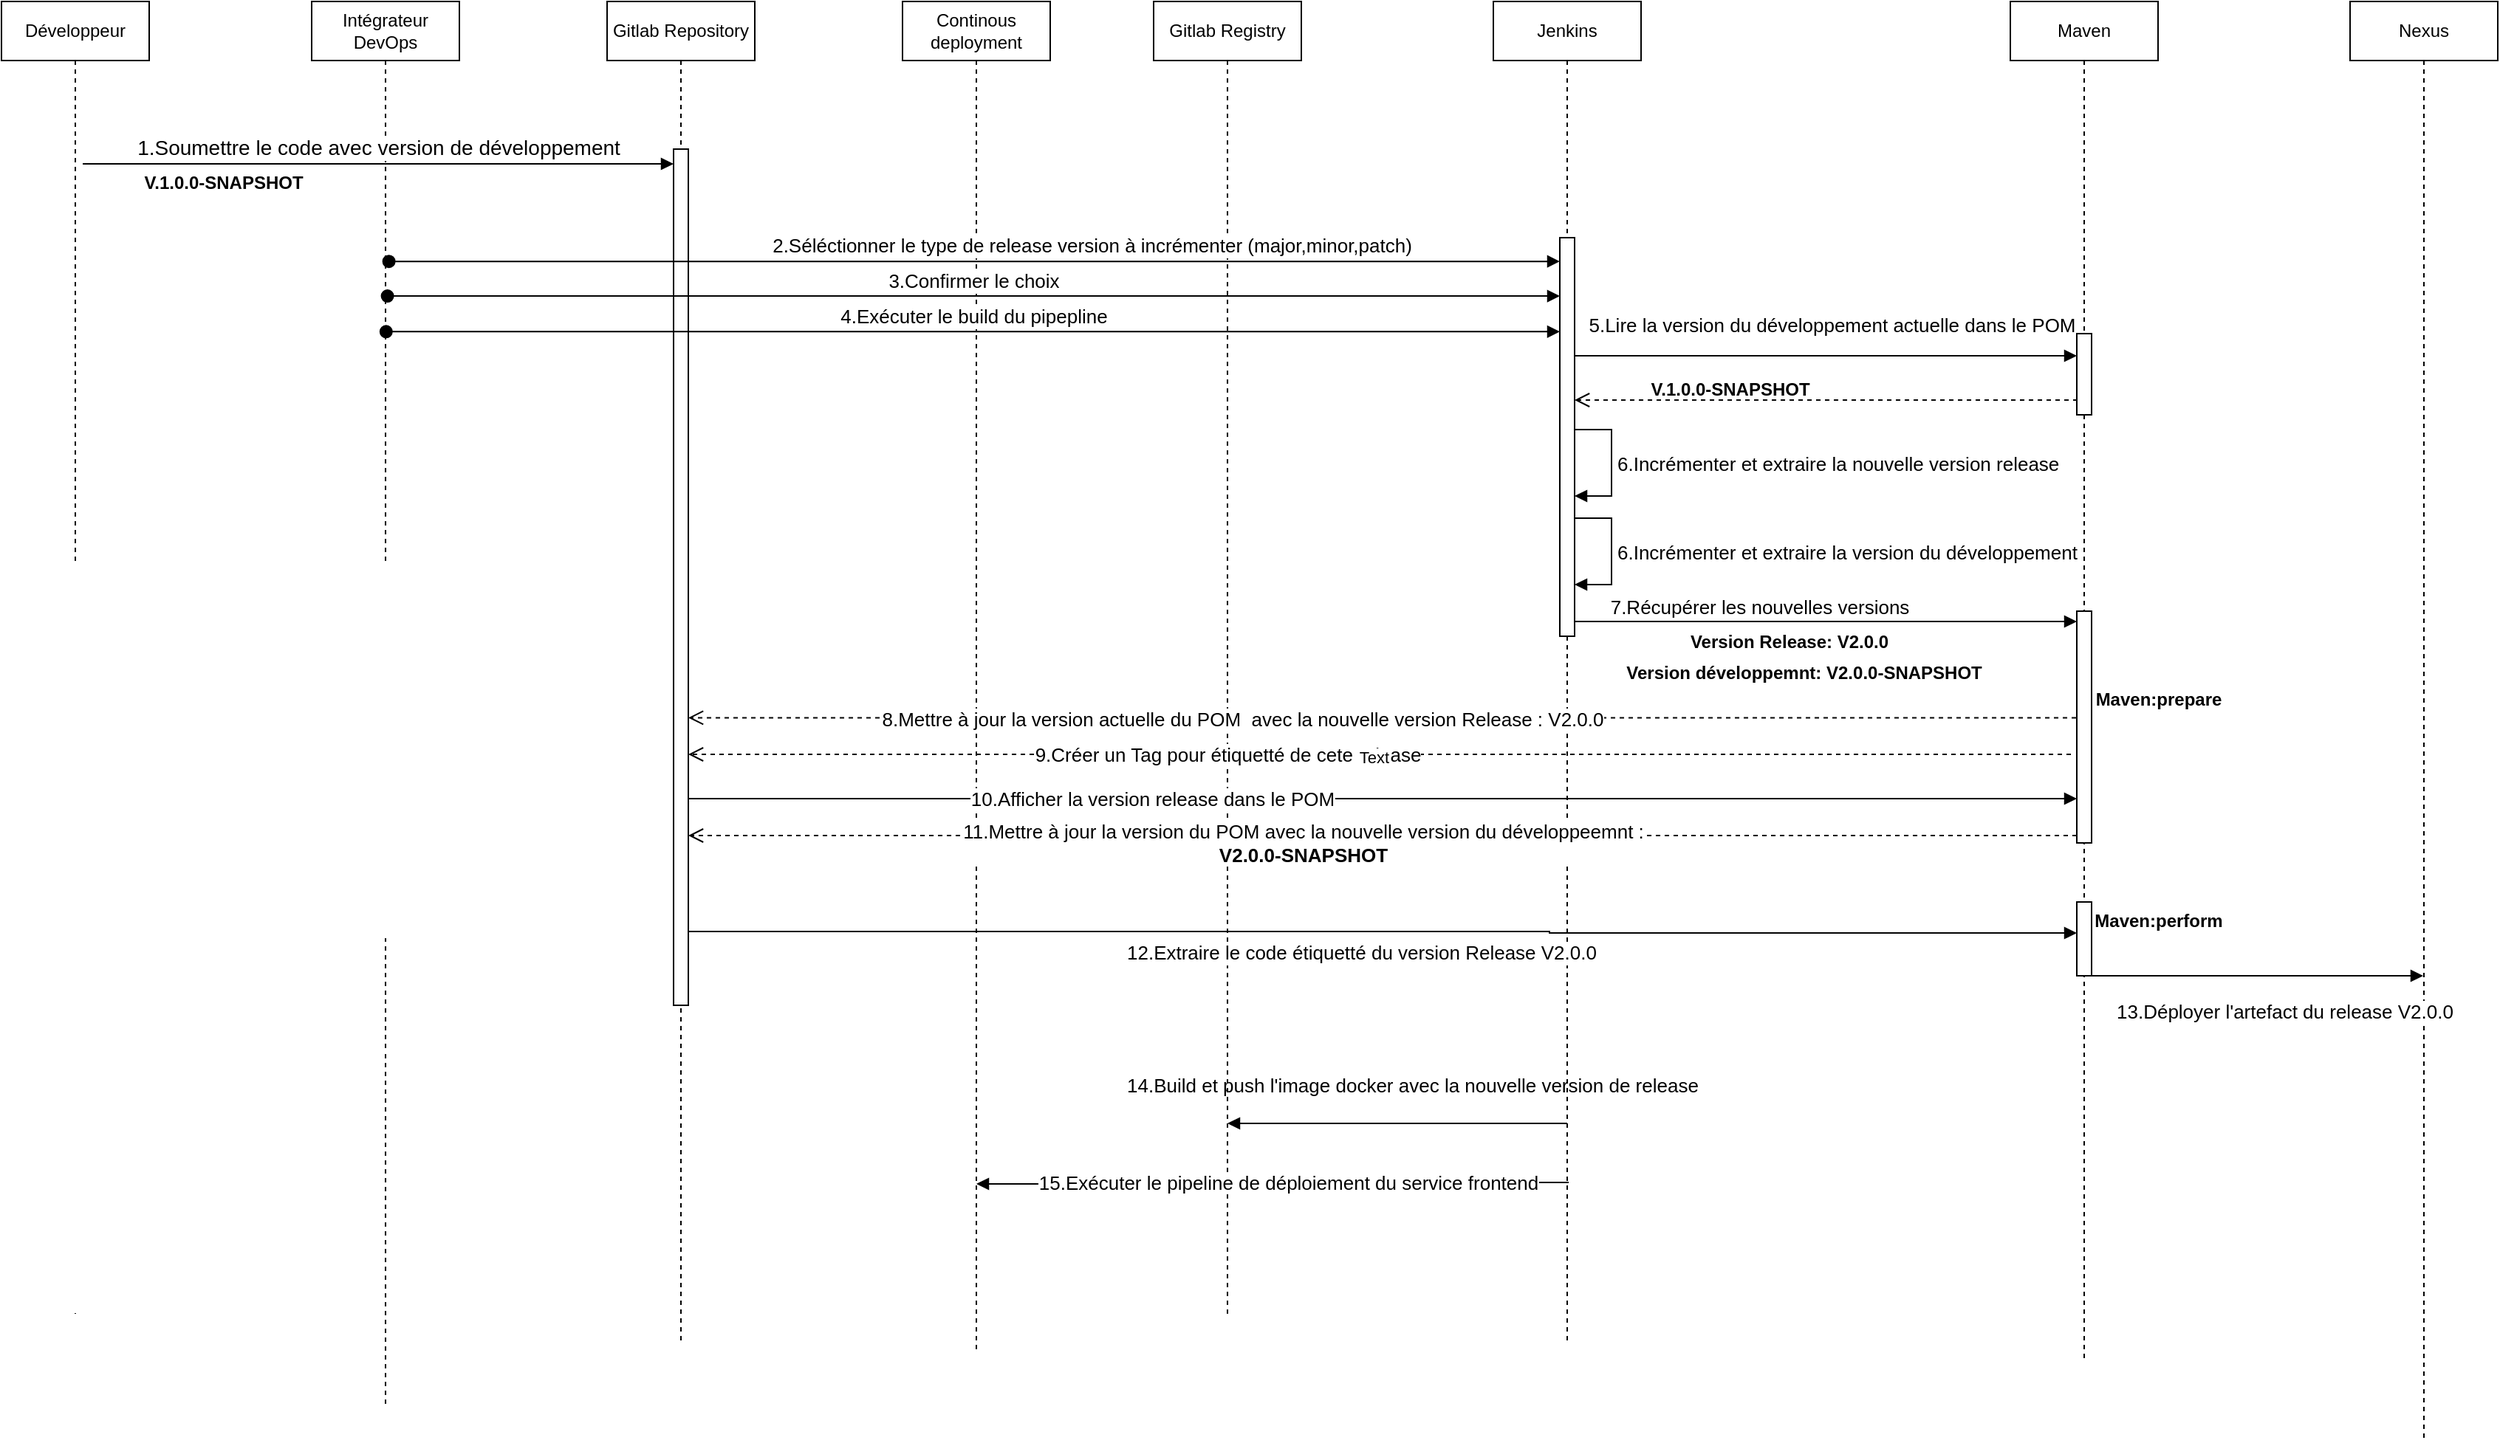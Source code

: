 <mxfile version="24.6.4" type="github">
  <diagram name="Page-1" id="2YBvvXClWsGukQMizWep">
    <mxGraphModel dx="3183" dy="1258" grid="1" gridSize="10" guides="1" tooltips="1" connect="1" arrows="1" fold="1" page="1" pageScale="1" pageWidth="850" pageHeight="1100" math="0" shadow="0">
      <root>
        <mxCell id="0" />
        <mxCell id="1" parent="0" />
        <mxCell id="2OPe176X_kG1FQ0KxJXt-179" value="Gitlab Registry" style="shape=umlLifeline;perimeter=lifelinePerimeter;whiteSpace=wrap;html=1;container=0;dropTarget=0;collapsible=0;recursiveResize=0;outlineConnect=0;portConstraint=eastwest;newEdgeStyle={&quot;edgeStyle&quot;:&quot;elbowEdgeStyle&quot;,&quot;elbow&quot;:&quot;vertical&quot;,&quot;curved&quot;:0,&quot;rounded&quot;:0};" vertex="1" parent="1">
          <mxGeometry x="650" width="100" height="890" as="geometry" />
        </mxCell>
        <mxCell id="aM9ryv3xv72pqoxQDRHE-1" value="Développeur" style="shape=umlLifeline;perimeter=lifelinePerimeter;whiteSpace=wrap;html=1;container=0;dropTarget=0;collapsible=0;recursiveResize=0;outlineConnect=0;portConstraint=eastwest;newEdgeStyle={&quot;edgeStyle&quot;:&quot;elbowEdgeStyle&quot;,&quot;elbow&quot;:&quot;vertical&quot;,&quot;curved&quot;:0,&quot;rounded&quot;:0};" parent="1" vertex="1">
          <mxGeometry x="-130" width="100" height="890" as="geometry" />
        </mxCell>
        <mxCell id="aM9ryv3xv72pqoxQDRHE-5" value="Intégrateur DevOps" style="shape=umlLifeline;perimeter=lifelinePerimeter;whiteSpace=wrap;html=1;container=0;dropTarget=0;collapsible=0;recursiveResize=0;outlineConnect=0;portConstraint=eastwest;newEdgeStyle={&quot;edgeStyle&quot;:&quot;elbowEdgeStyle&quot;,&quot;elbow&quot;:&quot;vertical&quot;,&quot;curved&quot;:0,&quot;rounded&quot;:0};" parent="1" vertex="1">
          <mxGeometry x="80" width="100" height="710" as="geometry" />
        </mxCell>
        <mxCell id="2OPe176X_kG1FQ0KxJXt-22" value="Gitlab Repository" style="shape=umlLifeline;perimeter=lifelinePerimeter;whiteSpace=wrap;html=1;container=0;dropTarget=0;collapsible=0;recursiveResize=0;outlineConnect=0;portConstraint=eastwest;newEdgeStyle={&quot;edgeStyle&quot;:&quot;elbowEdgeStyle&quot;,&quot;elbow&quot;:&quot;vertical&quot;,&quot;curved&quot;:0,&quot;rounded&quot;:0};" vertex="1" parent="1">
          <mxGeometry x="280" width="100" height="910" as="geometry" />
        </mxCell>
        <mxCell id="2OPe176X_kG1FQ0KxJXt-95" value="" style="html=1;points=[[0,0,0,0,5],[0,1,0,0,-5],[1,0,0,0,5],[1,1,0,0,-5]];perimeter=orthogonalPerimeter;outlineConnect=0;targetShapes=umlLifeline;portConstraint=eastwest;newEdgeStyle={&quot;curved&quot;:0,&quot;rounded&quot;:0};" vertex="1" parent="2OPe176X_kG1FQ0KxJXt-22">
          <mxGeometry x="45" y="100" width="10" height="580" as="geometry" />
        </mxCell>
        <mxCell id="2OPe176X_kG1FQ0KxJXt-24" value="Jenkins" style="shape=umlLifeline;perimeter=lifelinePerimeter;whiteSpace=wrap;html=1;container=0;dropTarget=0;collapsible=0;recursiveResize=0;outlineConnect=0;portConstraint=eastwest;newEdgeStyle={&quot;edgeStyle&quot;:&quot;elbowEdgeStyle&quot;,&quot;elbow&quot;:&quot;vertical&quot;,&quot;curved&quot;:0,&quot;rounded&quot;:0};" vertex="1" parent="1">
          <mxGeometry x="880" width="100" height="910" as="geometry" />
        </mxCell>
        <mxCell id="2OPe176X_kG1FQ0KxJXt-50" value="" style="html=1;points=[[0,0,0,0,5],[0,1,0,0,-5],[1,0,0,0,5],[1,1,0,0,-5]];perimeter=orthogonalPerimeter;outlineConnect=0;targetShapes=umlLifeline;portConstraint=eastwest;newEdgeStyle={&quot;curved&quot;:0,&quot;rounded&quot;:0};" vertex="1" parent="2OPe176X_kG1FQ0KxJXt-24">
          <mxGeometry x="45" y="160" width="10" height="270" as="geometry" />
        </mxCell>
        <mxCell id="2OPe176X_kG1FQ0KxJXt-77" value="&lt;font style=&quot;font-size: 13px;&quot;&gt;6.Incrémenter et extraire la nouvelle version release&lt;/font&gt;" style="html=1;align=left;spacingLeft=2;endArrow=block;rounded=0;edgeStyle=orthogonalEdgeStyle;curved=0;rounded=0;" edge="1" parent="2OPe176X_kG1FQ0KxJXt-24">
          <mxGeometry relative="1" as="geometry">
            <mxPoint x="55" y="290" as="sourcePoint" />
            <Array as="points">
              <mxPoint x="80" y="290" />
              <mxPoint x="80" y="335" />
            </Array>
            <mxPoint x="55" y="335" as="targetPoint" />
          </mxGeometry>
        </mxCell>
        <mxCell id="2OPe176X_kG1FQ0KxJXt-86" value="&lt;font style=&quot;font-size: 13px;&quot;&gt;6.Incrémenter et extraire la version du développement&lt;/font&gt;" style="html=1;align=left;spacingLeft=2;endArrow=block;rounded=0;edgeStyle=orthogonalEdgeStyle;curved=0;rounded=0;" edge="1" parent="2OPe176X_kG1FQ0KxJXt-24" source="2OPe176X_kG1FQ0KxJXt-50" target="2OPe176X_kG1FQ0KxJXt-50">
          <mxGeometry relative="1" as="geometry">
            <mxPoint x="60" y="350" as="sourcePoint" />
            <Array as="points">
              <mxPoint x="80" y="350" />
              <mxPoint x="80" y="395" />
            </Array>
            <mxPoint x="50" y="395" as="targetPoint" />
          </mxGeometry>
        </mxCell>
        <mxCell id="2OPe176X_kG1FQ0KxJXt-26" value="Maven" style="shape=umlLifeline;perimeter=lifelinePerimeter;whiteSpace=wrap;html=1;container=0;dropTarget=0;collapsible=0;recursiveResize=0;outlineConnect=0;portConstraint=eastwest;newEdgeStyle={&quot;edgeStyle&quot;:&quot;elbowEdgeStyle&quot;,&quot;elbow&quot;:&quot;vertical&quot;,&quot;curved&quot;:0,&quot;rounded&quot;:0};" vertex="1" parent="1">
          <mxGeometry x="1230" width="100" height="920" as="geometry" />
        </mxCell>
        <mxCell id="2OPe176X_kG1FQ0KxJXt-57" value="" style="html=1;points=[[0,0,0,0,5],[0,1,0,0,-5],[1,0,0,0,5],[1,1,0,0,-5]];perimeter=orthogonalPerimeter;outlineConnect=0;targetShapes=umlLifeline;portConstraint=eastwest;newEdgeStyle={&quot;curved&quot;:0,&quot;rounded&quot;:0};" vertex="1" parent="2OPe176X_kG1FQ0KxJXt-26">
          <mxGeometry x="45" y="225" width="10" height="55" as="geometry" />
        </mxCell>
        <mxCell id="2OPe176X_kG1FQ0KxJXt-92" value="" style="html=1;points=[[0,0,0,0,5],[0,1,0,0,-5],[1,0,0,0,5],[1,1,0,0,-5]];perimeter=orthogonalPerimeter;outlineConnect=0;targetShapes=umlLifeline;portConstraint=eastwest;newEdgeStyle={&quot;curved&quot;:0,&quot;rounded&quot;:0};" vertex="1" parent="2OPe176X_kG1FQ0KxJXt-26">
          <mxGeometry x="45" y="413" width="10" height="157" as="geometry" />
        </mxCell>
        <mxCell id="2OPe176X_kG1FQ0KxJXt-119" value="" style="html=1;points=[[0,0,0,0,5],[0,1,0,0,-5],[1,0,0,0,5],[1,1,0,0,-5]];perimeter=orthogonalPerimeter;outlineConnect=0;targetShapes=umlLifeline;portConstraint=eastwest;newEdgeStyle={&quot;curved&quot;:0,&quot;rounded&quot;:0};" vertex="1" parent="2OPe176X_kG1FQ0KxJXt-26">
          <mxGeometry x="45" y="610" width="10" height="50" as="geometry" />
        </mxCell>
        <mxCell id="2OPe176X_kG1FQ0KxJXt-28" value="Nexus" style="shape=umlLifeline;perimeter=lifelinePerimeter;whiteSpace=wrap;html=1;container=0;dropTarget=0;collapsible=0;recursiveResize=0;outlineConnect=0;portConstraint=eastwest;newEdgeStyle={&quot;edgeStyle&quot;:&quot;elbowEdgeStyle&quot;,&quot;elbow&quot;:&quot;vertical&quot;,&quot;curved&quot;:0,&quot;rounded&quot;:0};" vertex="1" parent="1">
          <mxGeometry x="1460" width="100" height="975" as="geometry" />
        </mxCell>
        <mxCell id="2OPe176X_kG1FQ0KxJXt-36" value="Continous deployment" style="shape=umlLifeline;perimeter=lifelinePerimeter;whiteSpace=wrap;html=1;container=0;dropTarget=0;collapsible=0;recursiveResize=0;outlineConnect=0;portConstraint=eastwest;newEdgeStyle={&quot;edgeStyle&quot;:&quot;elbowEdgeStyle&quot;,&quot;elbow&quot;:&quot;vertical&quot;,&quot;curved&quot;:0,&quot;rounded&quot;:0};" vertex="1" parent="1">
          <mxGeometry x="480" width="100" height="915" as="geometry" />
        </mxCell>
        <mxCell id="2OPe176X_kG1FQ0KxJXt-39" value="&lt;div style=&quot;font-size: 12px;&quot; align=&quot;center&quot;&gt;&lt;font style=&quot;font-size: 14px;&quot;&gt;1.Soumettre le code avec version de développement&lt;/font&gt;&lt;/div&gt;" style="html=1;verticalAlign=bottom;endArrow=block;edgeStyle=elbowEdgeStyle;elbow=vertical;curved=0;rounded=0;align=center;" edge="1" parent="1" target="2OPe176X_kG1FQ0KxJXt-95">
          <mxGeometry relative="1" as="geometry">
            <mxPoint x="-75" y="110" as="sourcePoint" />
            <Array as="points">
              <mxPoint x="-5" y="110" />
            </Array>
            <mxPoint x="320" y="110" as="targetPoint" />
          </mxGeometry>
        </mxCell>
        <mxCell id="2OPe176X_kG1FQ0KxJXt-40" value="V.1.0.0-SNAPSHOT" style="text;align=center;fontStyle=1;verticalAlign=middle;spacingLeft=3;spacingRight=3;strokeColor=none;rotatable=0;points=[[0,0.5],[1,0.5]];portConstraint=eastwest;html=1;" vertex="1" parent="1">
          <mxGeometry x="-20" y="110" width="80" height="26" as="geometry" />
        </mxCell>
        <mxCell id="2OPe176X_kG1FQ0KxJXt-43" value="&lt;font style=&quot;font-size: 13px;&quot;&gt;2.Séléctionner le type de release version à incrémenter (major,minor,patch)&lt;/font&gt;" style="html=1;verticalAlign=bottom;startArrow=oval;endArrow=block;startSize=8;curved=0;rounded=0;exitX=0.523;exitY=0.248;exitDx=0;exitDy=0;exitPerimeter=0;" edge="1" target="2OPe176X_kG1FQ0KxJXt-50" parent="1" source="aM9ryv3xv72pqoxQDRHE-5">
          <mxGeometry x="0.198" relative="1" as="geometry">
            <mxPoint x="150" y="215" as="sourcePoint" />
            <mxPoint x="365" y="185" as="targetPoint" />
            <mxPoint x="1" as="offset" />
          </mxGeometry>
        </mxCell>
        <mxCell id="2OPe176X_kG1FQ0KxJXt-47" value="&lt;font style=&quot;font-size: 13px;&quot;&gt;3.Confirmer le choix&lt;/font&gt;" style="html=1;verticalAlign=bottom;startArrow=oval;startFill=1;endArrow=block;startSize=8;curved=0;rounded=0;exitX=0.513;exitY=0.281;exitDx=0;exitDy=0;exitPerimeter=0;" edge="1" parent="1" source="aM9ryv3xv72pqoxQDRHE-5" target="2OPe176X_kG1FQ0KxJXt-50">
          <mxGeometry width="60" relative="1" as="geometry">
            <mxPoint x="480" y="310" as="sourcePoint" />
            <mxPoint x="920" y="200" as="targetPoint" />
          </mxGeometry>
        </mxCell>
        <mxCell id="2OPe176X_kG1FQ0KxJXt-49" value="&lt;font style=&quot;font-size: 13px;&quot;&gt;4.Exécuter le build du pipepline&lt;/font&gt;" style="html=1;verticalAlign=bottom;startArrow=oval;startFill=1;endArrow=block;startSize=8;curved=0;rounded=0;exitX=0.504;exitY=0.315;exitDx=0;exitDy=0;exitPerimeter=0;" edge="1" parent="1" source="aM9ryv3xv72pqoxQDRHE-5" target="2OPe176X_kG1FQ0KxJXt-50">
          <mxGeometry width="60" relative="1" as="geometry">
            <mxPoint x="130" y="240" as="sourcePoint" />
            <mxPoint x="369" y="240" as="targetPoint" />
          </mxGeometry>
        </mxCell>
        <mxCell id="2OPe176X_kG1FQ0KxJXt-55" value="" style="endArrow=none;html=1;rounded=0;" edge="1" parent="1" source="2OPe176X_kG1FQ0KxJXt-50">
          <mxGeometry relative="1" as="geometry">
            <mxPoint x="940" y="240" as="sourcePoint" />
            <mxPoint x="1110" y="240" as="targetPoint" />
          </mxGeometry>
        </mxCell>
        <mxCell id="2OPe176X_kG1FQ0KxJXt-56" value="&lt;font style=&quot;font-size: 13px;&quot;&gt;5.Lire la version du développement actuelle dans le POM&lt;/font&gt;" style="html=1;verticalAlign=bottom;endArrow=block;curved=0;rounded=0;" edge="1" parent="1" target="2OPe176X_kG1FQ0KxJXt-57">
          <mxGeometry x="-0.544" y="10" width="80" relative="1" as="geometry">
            <mxPoint x="1060" y="240" as="sourcePoint" />
            <mxPoint x="1270" y="240" as="targetPoint" />
            <mxPoint as="offset" />
          </mxGeometry>
        </mxCell>
        <mxCell id="2OPe176X_kG1FQ0KxJXt-67" value="" style="html=1;verticalAlign=bottom;endArrow=block;curved=0;rounded=0;" edge="1" parent="1" target="2OPe176X_kG1FQ0KxJXt-92">
          <mxGeometry x="-0.862" width="80" relative="1" as="geometry">
            <mxPoint x="935" y="420" as="sourcePoint" />
            <mxPoint x="1270" y="420" as="targetPoint" />
            <mxPoint as="offset" />
            <Array as="points">
              <mxPoint x="1005" y="420" />
            </Array>
          </mxGeometry>
        </mxCell>
        <mxCell id="2OPe176X_kG1FQ0KxJXt-98" value="&lt;font style=&quot;font-size: 13px;&quot;&gt;7.Récupérer les nouvelles versions&lt;/font&gt;" style="edgeLabel;html=1;align=center;verticalAlign=middle;resizable=0;points=[];" vertex="1" connectable="0" parent="2OPe176X_kG1FQ0KxJXt-67">
          <mxGeometry x="-0.45" relative="1" as="geometry">
            <mxPoint x="31" y="-10" as="offset" />
          </mxGeometry>
        </mxCell>
        <mxCell id="2OPe176X_kG1FQ0KxJXt-69" value="V.1.0.0-SNAPSHOT" style="text;align=center;fontStyle=1;verticalAlign=middle;spacingLeft=3;spacingRight=3;strokeColor=none;rotatable=0;points=[[0,0.5],[1,0.5]];portConstraint=eastwest;html=1;" vertex="1" parent="1">
          <mxGeometry x="1000" y="250" width="80" height="26" as="geometry" />
        </mxCell>
        <mxCell id="2OPe176X_kG1FQ0KxJXt-70" value="" style="html=1;verticalAlign=bottom;endArrow=open;dashed=1;endSize=8;curved=0;rounded=0;" edge="1" parent="1" target="2OPe176X_kG1FQ0KxJXt-50">
          <mxGeometry relative="1" as="geometry">
            <mxPoint x="1275.5" y="270" as="sourcePoint" />
            <mxPoint x="776" y="270" as="targetPoint" />
          </mxGeometry>
        </mxCell>
        <mxCell id="2OPe176X_kG1FQ0KxJXt-90" value="Version Release: V2.0.0" style="text;align=center;fontStyle=1;verticalAlign=middle;spacingLeft=3;spacingRight=3;strokeColor=none;rotatable=0;points=[[0,0.5],[1,0.5]];portConstraint=eastwest;html=1;" vertex="1" parent="1">
          <mxGeometry x="1040" y="421" width="80" height="26" as="geometry" />
        </mxCell>
        <mxCell id="2OPe176X_kG1FQ0KxJXt-91" value="Version développemnt: V2.0.0-SNAPSHOT" style="text;align=center;fontStyle=1;verticalAlign=middle;spacingLeft=3;spacingRight=3;strokeColor=none;rotatable=0;points=[[0,0.5],[1,0.5]];portConstraint=eastwest;html=1;" vertex="1" parent="1">
          <mxGeometry x="1050" y="442" width="80" height="26" as="geometry" />
        </mxCell>
        <mxCell id="2OPe176X_kG1FQ0KxJXt-93" value="Maven:prepare" style="text;align=center;fontStyle=1;verticalAlign=middle;spacingLeft=3;spacingRight=3;strokeColor=none;rotatable=0;points=[[0,0.5],[1,0.5]];portConstraint=eastwest;html=1;" vertex="1" parent="1">
          <mxGeometry x="1290" y="460" width="80" height="26" as="geometry" />
        </mxCell>
        <mxCell id="2OPe176X_kG1FQ0KxJXt-94" value="" style="html=1;verticalAlign=bottom;endArrow=open;dashed=1;endSize=8;curved=0;rounded=0;" edge="1" parent="1" target="2OPe176X_kG1FQ0KxJXt-95">
          <mxGeometry relative="1" as="geometry">
            <mxPoint x="1274.5" y="485.2" as="sourcePoint" />
            <mxPoint x="934" y="485.2" as="targetPoint" />
          </mxGeometry>
        </mxCell>
        <mxCell id="2OPe176X_kG1FQ0KxJXt-99" value="&lt;font style=&quot;font-size: 13px;&quot;&gt;8.Mettre à jour la version actuelle du POM&amp;nbsp; avec la nouvelle version Release&amp;nbsp;: V2.0.0&lt;/font&gt;" style="edgeLabel;html=1;align=center;verticalAlign=middle;resizable=0;points=[];" vertex="1" connectable="0" parent="2OPe176X_kG1FQ0KxJXt-94">
          <mxGeometry x="0.542" y="-1" relative="1" as="geometry">
            <mxPoint x="160" y="2" as="offset" />
          </mxGeometry>
        </mxCell>
        <mxCell id="2OPe176X_kG1FQ0KxJXt-101" value="" style="html=1;verticalAlign=bottom;endArrow=open;dashed=1;endSize=8;curved=0;rounded=0;" edge="1" parent="1" target="2OPe176X_kG1FQ0KxJXt-95">
          <mxGeometry relative="1" as="geometry">
            <mxPoint x="1271" y="510" as="sourcePoint" />
            <mxPoint x="340" y="510" as="targetPoint" />
          </mxGeometry>
        </mxCell>
        <mxCell id="2OPe176X_kG1FQ0KxJXt-102" value="&lt;font style=&quot;font-size: 13px;&quot;&gt;9.Créer un Tag pour étiquetté de cete release&lt;/font&gt;" style="edgeLabel;html=1;align=center;verticalAlign=middle;resizable=0;points=[];" vertex="1" connectable="0" parent="2OPe176X_kG1FQ0KxJXt-101">
          <mxGeometry x="0.542" y="-1" relative="1" as="geometry">
            <mxPoint x="150" y="1" as="offset" />
          </mxGeometry>
        </mxCell>
        <mxCell id="2OPe176X_kG1FQ0KxJXt-195" value="Text" style="edgeLabel;html=1;align=center;verticalAlign=middle;resizable=0;points=[];" vertex="1" connectable="0" parent="2OPe176X_kG1FQ0KxJXt-101">
          <mxGeometry x="0.009" y="2" relative="1" as="geometry">
            <mxPoint as="offset" />
          </mxGeometry>
        </mxCell>
        <mxCell id="2OPe176X_kG1FQ0KxJXt-113" value="" style="html=1;verticalAlign=bottom;endArrow=open;dashed=1;endSize=8;curved=0;rounded=0;exitX=0;exitY=1;exitDx=0;exitDy=-5;exitPerimeter=0;" edge="1" parent="1" source="2OPe176X_kG1FQ0KxJXt-92" target="2OPe176X_kG1FQ0KxJXt-95">
          <mxGeometry relative="1" as="geometry">
            <mxPoint x="1284.5" y="495.2" as="sourcePoint" />
            <mxPoint x="345" y="495" as="targetPoint" />
          </mxGeometry>
        </mxCell>
        <mxCell id="2OPe176X_kG1FQ0KxJXt-115" value="&lt;font style=&quot;font-size: 13px;&quot;&gt;11.Mettre à jour la version du POM avec la nouvelle version du développeemnt : &lt;b&gt;&lt;br&gt;V2.0.0-SNAPSHOT&lt;/b&gt;&lt;/font&gt;" style="edgeLabel;html=1;align=center;verticalAlign=middle;resizable=0;points=[];" vertex="1" connectable="0" parent="2OPe176X_kG1FQ0KxJXt-113">
          <mxGeometry x="0.12" y="2" relative="1" as="geometry">
            <mxPoint x="2" y="3" as="offset" />
          </mxGeometry>
        </mxCell>
        <mxCell id="2OPe176X_kG1FQ0KxJXt-121" value="Maven:perform" style="text;align=center;fontStyle=1;verticalAlign=middle;spacingLeft=3;spacingRight=3;strokeColor=none;rotatable=0;points=[[0,0.5],[1,0.5]];portConstraint=eastwest;html=1;" vertex="1" parent="1">
          <mxGeometry x="1290" y="610" width="80" height="26" as="geometry" />
        </mxCell>
        <mxCell id="2OPe176X_kG1FQ0KxJXt-130" value="" style="html=1;verticalAlign=bottom;endArrow=block;curved=0;rounded=0;" edge="1" parent="1" source="2OPe176X_kG1FQ0KxJXt-95" target="2OPe176X_kG1FQ0KxJXt-92">
          <mxGeometry x="-0.862" width="80" relative="1" as="geometry">
            <mxPoint x="340" y="540" as="sourcePoint" />
            <mxPoint x="1270" y="540" as="targetPoint" />
            <mxPoint as="offset" />
            <Array as="points">
              <mxPoint x="410" y="540" />
            </Array>
          </mxGeometry>
        </mxCell>
        <mxCell id="2OPe176X_kG1FQ0KxJXt-131" value="&lt;font style=&quot;font-size: 13px;&quot;&gt;10.Afficher la version release dans le POM&lt;/font&gt;" style="edgeLabel;html=1;align=center;verticalAlign=middle;resizable=0;points=[];" vertex="1" connectable="0" parent="2OPe176X_kG1FQ0KxJXt-130">
          <mxGeometry x="-0.45" relative="1" as="geometry">
            <mxPoint x="55" as="offset" />
          </mxGeometry>
        </mxCell>
        <mxCell id="2OPe176X_kG1FQ0KxJXt-141" value="" style="endArrow=none;html=1;rounded=0;" edge="1" parent="1" source="2OPe176X_kG1FQ0KxJXt-95">
          <mxGeometry relative="1" as="geometry">
            <mxPoint x="340" y="600" as="sourcePoint" />
            <mxPoint x="560" y="630" as="targetPoint" />
            <Array as="points">
              <mxPoint x="360" y="630" />
            </Array>
          </mxGeometry>
        </mxCell>
        <mxCell id="2OPe176X_kG1FQ0KxJXt-142" value="&lt;font style=&quot;font-size: 13px;&quot;&gt;12.Extraire le code étiquetté du version Release V2.0.0&lt;/font&gt;" style="endArrow=block;endFill=1;html=1;edgeStyle=orthogonalEdgeStyle;align=left;verticalAlign=top;rounded=0;" edge="1" parent="1" target="2OPe176X_kG1FQ0KxJXt-119">
          <mxGeometry x="-0.804" relative="1" as="geometry">
            <mxPoint x="560" y="630" as="sourcePoint" />
            <mxPoint x="720" y="630" as="targetPoint" />
            <Array as="points">
              <mxPoint x="918" y="631" />
            </Array>
            <mxPoint as="offset" />
          </mxGeometry>
        </mxCell>
        <mxCell id="2OPe176X_kG1FQ0KxJXt-155" value="&lt;font style=&quot;font-size: 13px;&quot;&gt;13.Déployer l&#39;artefact du release V2.0.0&lt;/font&gt;" style="endArrow=block;endFill=1;html=1;edgeStyle=orthogonalEdgeStyle;align=left;verticalAlign=top;rounded=0;" edge="1" parent="1" target="2OPe176X_kG1FQ0KxJXt-28">
          <mxGeometry x="-0.826" y="-10" relative="1" as="geometry">
            <mxPoint x="1280" y="660" as="sourcePoint" />
            <mxPoint x="1440" y="660" as="targetPoint" />
            <Array as="points">
              <mxPoint x="1430" y="660" />
              <mxPoint x="1430" y="660" />
            </Array>
            <mxPoint as="offset" />
          </mxGeometry>
        </mxCell>
        <mxCell id="2OPe176X_kG1FQ0KxJXt-158" value="" style="endArrow=none;dashed=1;html=1;rounded=0;" edge="1" parent="1">
          <mxGeometry width="50" height="50" relative="1" as="geometry">
            <mxPoint x="130" y="950" as="sourcePoint" />
            <mxPoint x="130" y="710" as="targetPoint" />
          </mxGeometry>
        </mxCell>
        <mxCell id="2OPe176X_kG1FQ0KxJXt-189" value="&lt;font style=&quot;font-size: 13px;&quot;&gt;14.Build et push l&#39;image docker avec la nouvelle version de release&lt;/font&gt;" style="text;whiteSpace=wrap;html=1;" vertex="1" parent="1">
          <mxGeometry x="630" y="720" width="400" height="40" as="geometry" />
        </mxCell>
        <mxCell id="2OPe176X_kG1FQ0KxJXt-190" value="" style="endArrow=block;endFill=1;html=1;edgeStyle=orthogonalEdgeStyle;align=left;verticalAlign=top;rounded=0;" edge="1" parent="1" target="2OPe176X_kG1FQ0KxJXt-179">
          <mxGeometry x="-1" relative="1" as="geometry">
            <mxPoint x="930" y="760" as="sourcePoint" />
            <mxPoint x="720.002" y="750" as="targetPoint" />
            <Array as="points">
              <mxPoint x="790" y="760" />
              <mxPoint x="790" y="760" />
            </Array>
          </mxGeometry>
        </mxCell>
        <mxCell id="2OPe176X_kG1FQ0KxJXt-192" value="" style="endArrow=block;endFill=1;html=1;edgeStyle=orthogonalEdgeStyle;align=left;verticalAlign=top;rounded=0;" edge="1" parent="1" target="2OPe176X_kG1FQ0KxJXt-36">
          <mxGeometry x="-1" relative="1" as="geometry">
            <mxPoint x="931" y="800" as="sourcePoint" />
            <mxPoint x="700" y="800" as="targetPoint" />
            <Array as="points">
              <mxPoint x="756" y="801" />
            </Array>
          </mxGeometry>
        </mxCell>
        <mxCell id="2OPe176X_kG1FQ0KxJXt-193" value="&lt;font style=&quot;font-size: 13px;&quot;&gt;15.Exécuter le pipeline de déploiement du service frontend&lt;/font&gt;" style="edgeLabel;html=1;align=center;verticalAlign=middle;resizable=0;points=[];" vertex="1" connectable="0" parent="2OPe176X_kG1FQ0KxJXt-192">
          <mxGeometry x="0.59" y="-1" relative="1" as="geometry">
            <mxPoint x="128" as="offset" />
          </mxGeometry>
        </mxCell>
      </root>
    </mxGraphModel>
  </diagram>
</mxfile>
